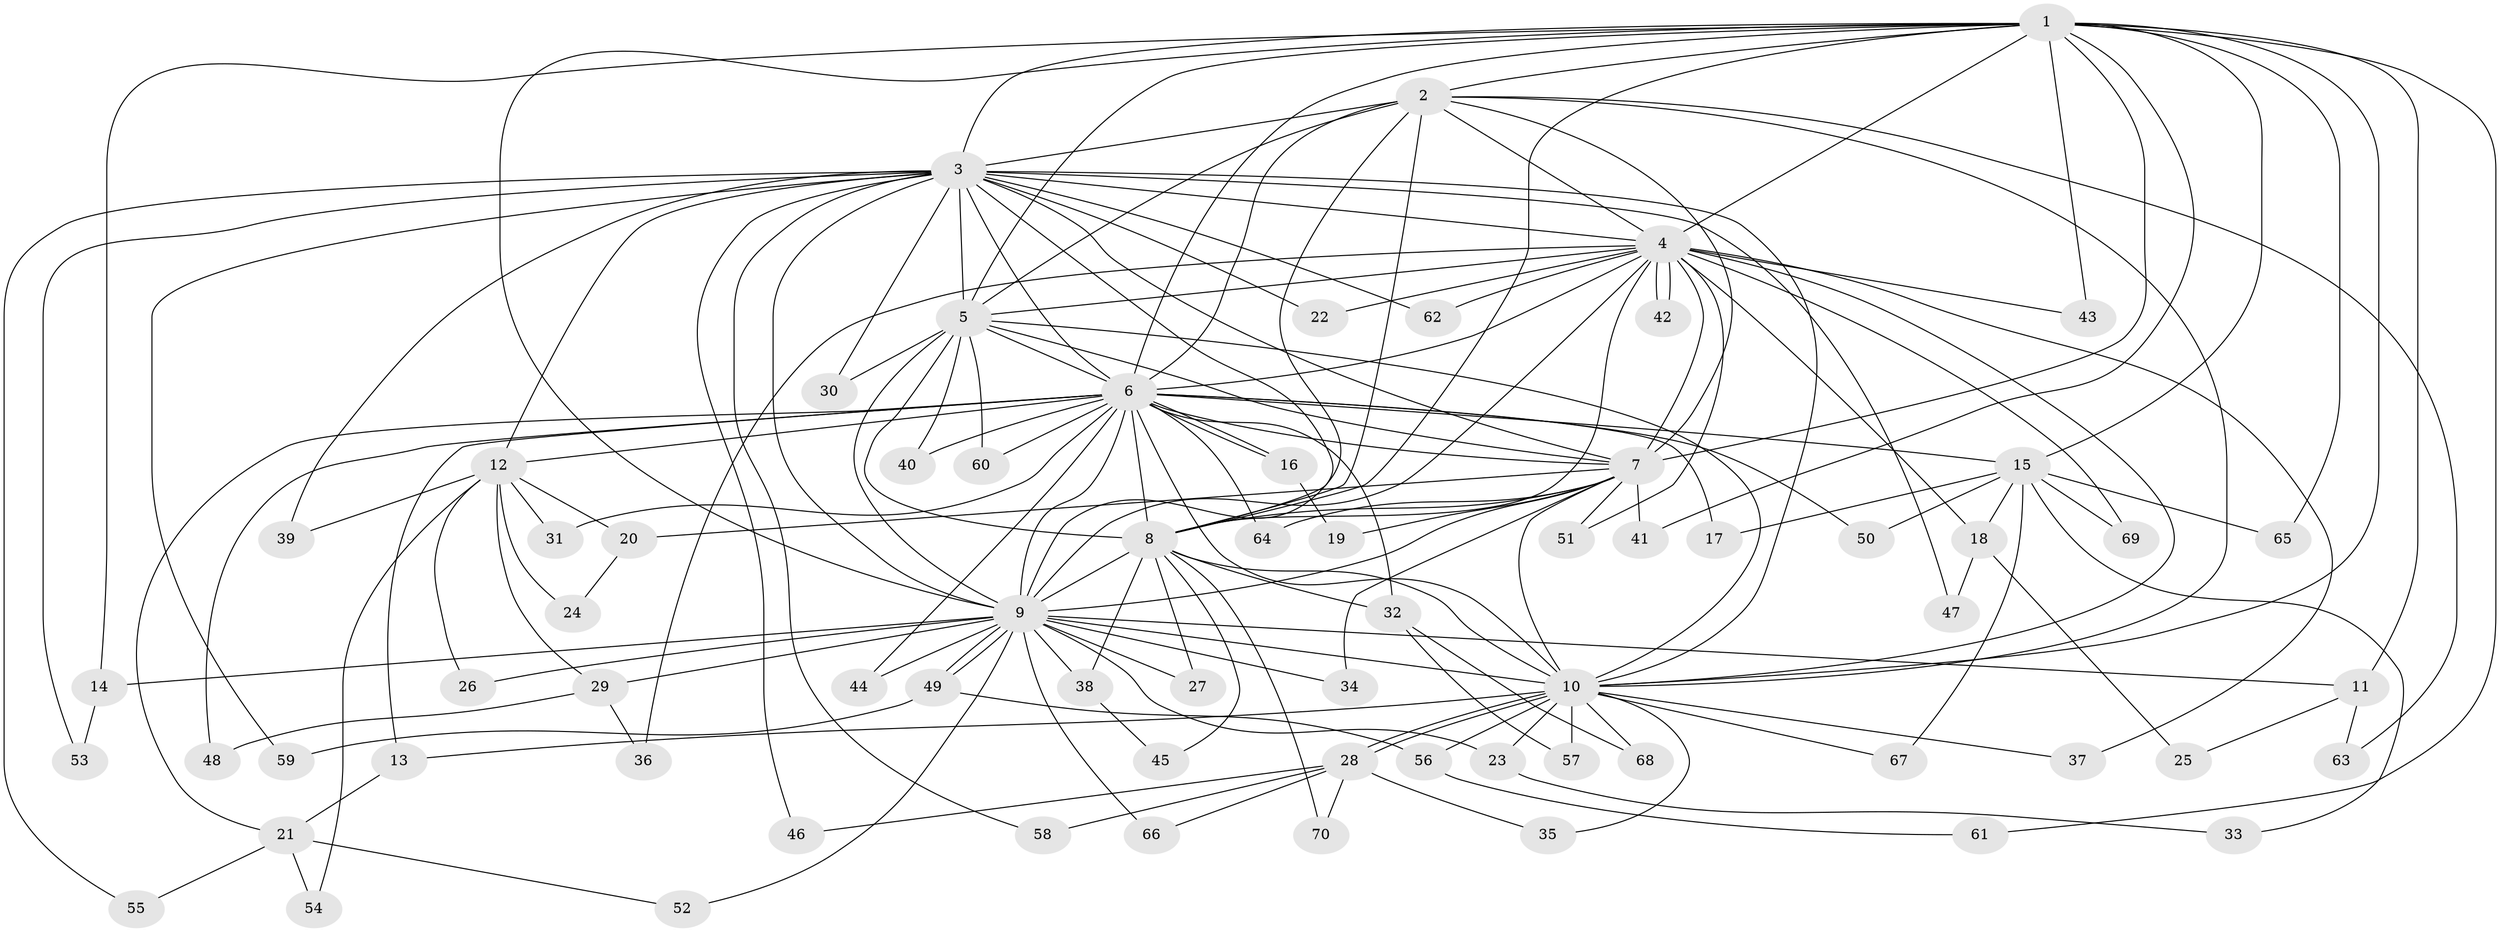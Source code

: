 // coarse degree distribution, {13: 0.02040816326530612, 8: 0.04081632653061224, 26: 0.02040816326530612, 14: 0.02040816326530612, 10: 0.02040816326530612, 12: 0.02040816326530612, 21: 0.02040816326530612, 17: 0.02040816326530612, 4: 0.10204081632653061, 3: 0.12244897959183673, 9: 0.02040816326530612, 2: 0.5102040816326531, 6: 0.02040816326530612, 1: 0.04081632653061224}
// Generated by graph-tools (version 1.1) at 2025/17/03/04/25 18:17:30]
// undirected, 70 vertices, 165 edges
graph export_dot {
graph [start="1"]
  node [color=gray90,style=filled];
  1;
  2;
  3;
  4;
  5;
  6;
  7;
  8;
  9;
  10;
  11;
  12;
  13;
  14;
  15;
  16;
  17;
  18;
  19;
  20;
  21;
  22;
  23;
  24;
  25;
  26;
  27;
  28;
  29;
  30;
  31;
  32;
  33;
  34;
  35;
  36;
  37;
  38;
  39;
  40;
  41;
  42;
  43;
  44;
  45;
  46;
  47;
  48;
  49;
  50;
  51;
  52;
  53;
  54;
  55;
  56;
  57;
  58;
  59;
  60;
  61;
  62;
  63;
  64;
  65;
  66;
  67;
  68;
  69;
  70;
  1 -- 2;
  1 -- 3;
  1 -- 4;
  1 -- 5;
  1 -- 6;
  1 -- 7;
  1 -- 8;
  1 -- 9;
  1 -- 10;
  1 -- 11;
  1 -- 14;
  1 -- 15;
  1 -- 41;
  1 -- 43;
  1 -- 61;
  1 -- 65;
  2 -- 3;
  2 -- 4;
  2 -- 5;
  2 -- 6;
  2 -- 7;
  2 -- 8;
  2 -- 9;
  2 -- 10;
  2 -- 63;
  3 -- 4;
  3 -- 5;
  3 -- 6;
  3 -- 7;
  3 -- 8;
  3 -- 9;
  3 -- 10;
  3 -- 12;
  3 -- 22;
  3 -- 30;
  3 -- 39;
  3 -- 46;
  3 -- 47;
  3 -- 53;
  3 -- 55;
  3 -- 58;
  3 -- 59;
  3 -- 62;
  4 -- 5;
  4 -- 6;
  4 -- 7;
  4 -- 8;
  4 -- 9;
  4 -- 10;
  4 -- 18;
  4 -- 22;
  4 -- 36;
  4 -- 37;
  4 -- 42;
  4 -- 42;
  4 -- 43;
  4 -- 51;
  4 -- 62;
  4 -- 69;
  5 -- 6;
  5 -- 7;
  5 -- 8;
  5 -- 9;
  5 -- 10;
  5 -- 30;
  5 -- 40;
  5 -- 60;
  6 -- 7;
  6 -- 8;
  6 -- 9;
  6 -- 10;
  6 -- 12;
  6 -- 13;
  6 -- 15;
  6 -- 16;
  6 -- 16;
  6 -- 17;
  6 -- 21;
  6 -- 31;
  6 -- 32;
  6 -- 40;
  6 -- 44;
  6 -- 48;
  6 -- 50;
  6 -- 60;
  6 -- 64;
  7 -- 8;
  7 -- 9;
  7 -- 10;
  7 -- 19;
  7 -- 20;
  7 -- 34;
  7 -- 41;
  7 -- 51;
  7 -- 64;
  8 -- 9;
  8 -- 10;
  8 -- 27;
  8 -- 32;
  8 -- 38;
  8 -- 45;
  8 -- 70;
  9 -- 10;
  9 -- 11;
  9 -- 14;
  9 -- 23;
  9 -- 26;
  9 -- 27;
  9 -- 29;
  9 -- 34;
  9 -- 38;
  9 -- 44;
  9 -- 49;
  9 -- 49;
  9 -- 52;
  9 -- 66;
  10 -- 13;
  10 -- 23;
  10 -- 28;
  10 -- 28;
  10 -- 35;
  10 -- 37;
  10 -- 56;
  10 -- 57;
  10 -- 67;
  10 -- 68;
  11 -- 25;
  11 -- 63;
  12 -- 20;
  12 -- 24;
  12 -- 26;
  12 -- 29;
  12 -- 31;
  12 -- 39;
  12 -- 54;
  13 -- 21;
  14 -- 53;
  15 -- 17;
  15 -- 18;
  15 -- 33;
  15 -- 50;
  15 -- 65;
  15 -- 67;
  15 -- 69;
  16 -- 19;
  18 -- 25;
  18 -- 47;
  20 -- 24;
  21 -- 52;
  21 -- 54;
  21 -- 55;
  23 -- 33;
  28 -- 35;
  28 -- 46;
  28 -- 58;
  28 -- 66;
  28 -- 70;
  29 -- 36;
  29 -- 48;
  32 -- 57;
  32 -- 68;
  38 -- 45;
  49 -- 56;
  49 -- 59;
  56 -- 61;
}
